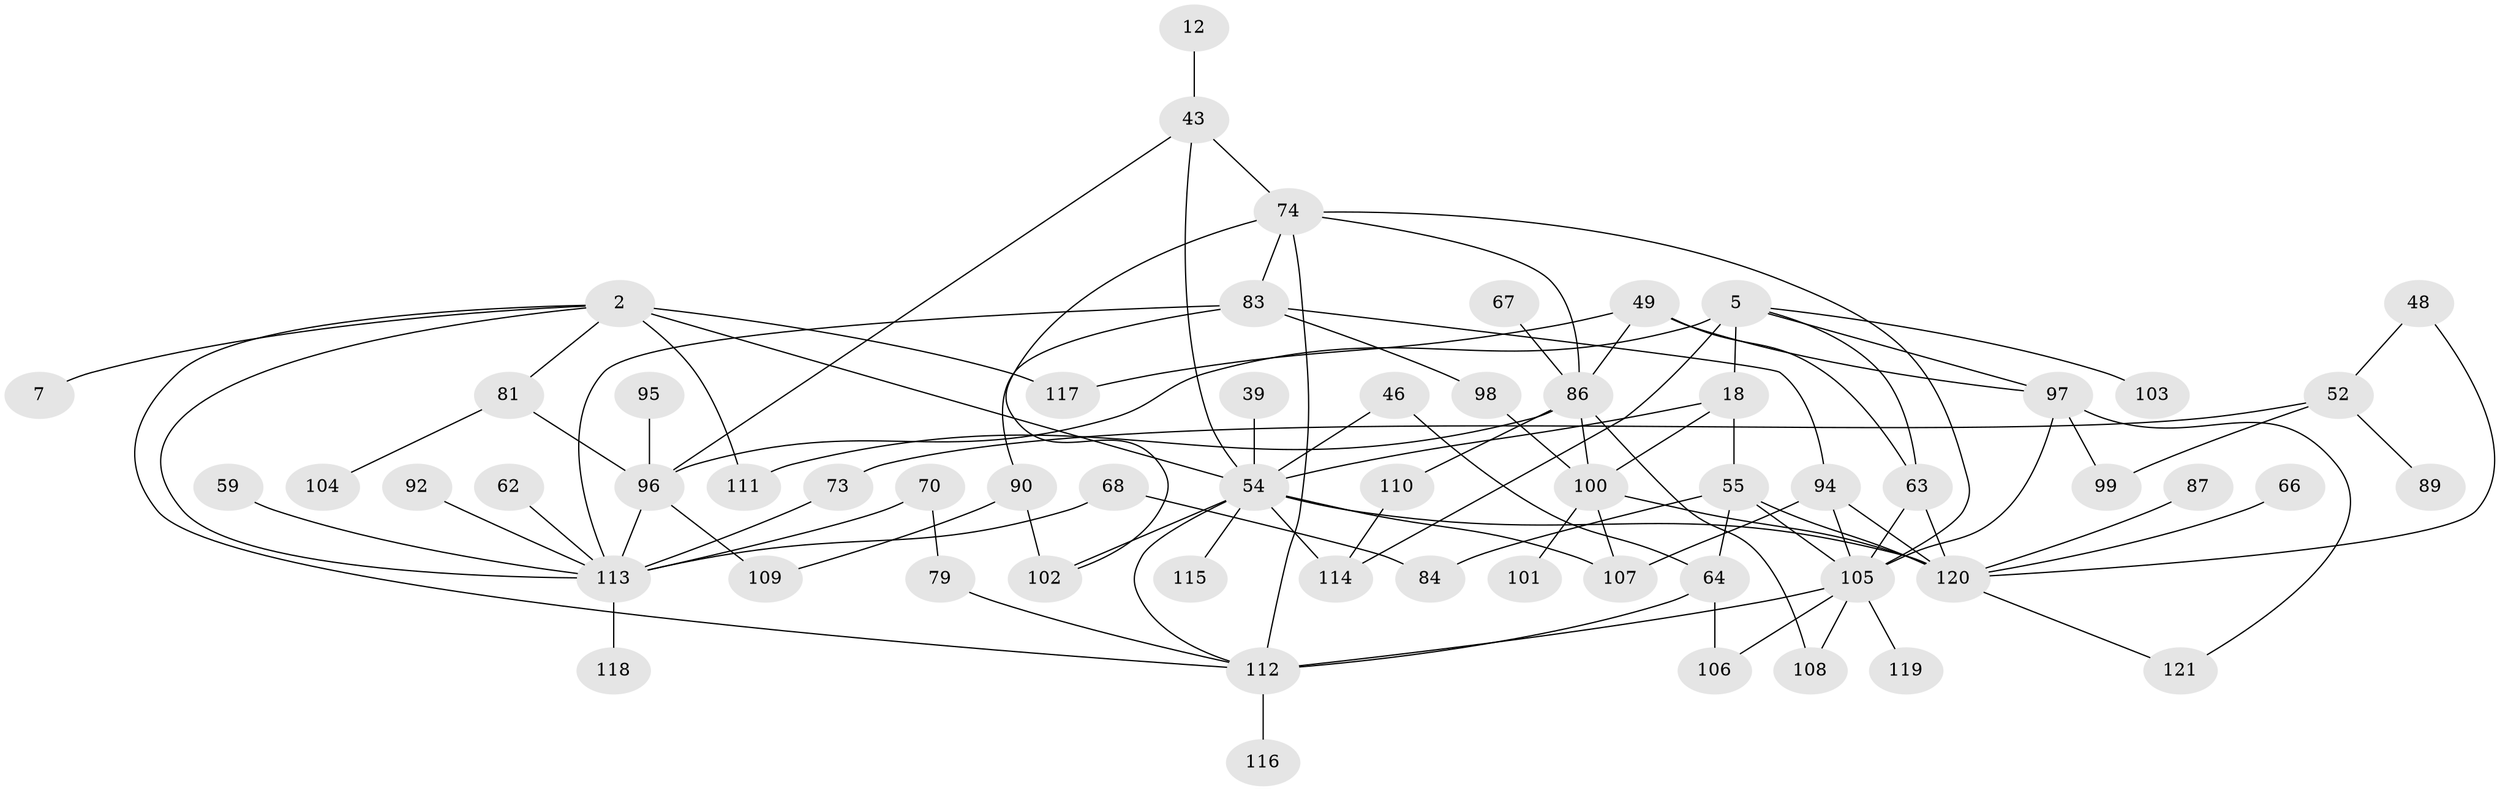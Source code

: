// original degree distribution, {6: 0.049586776859504134, 8: 0.008264462809917356, 3: 0.2644628099173554, 4: 0.09917355371900827, 7: 0.01652892561983471, 5: 0.06611570247933884, 1: 0.21487603305785125, 2: 0.2809917355371901}
// Generated by graph-tools (version 1.1) at 2025/46/03/04/25 21:46:00]
// undirected, 60 vertices, 96 edges
graph export_dot {
graph [start="1"]
  node [color=gray90,style=filled];
  2;
  5;
  7;
  12;
  18 [super="+3"];
  39;
  43 [super="+6"];
  46;
  48;
  49;
  52;
  54 [super="+32+11+4+9"];
  55 [super="+25"];
  59;
  62;
  63 [super="+45"];
  64 [super="+40"];
  66;
  67;
  68;
  70;
  73;
  74 [super="+21+28"];
  79;
  81;
  83 [super="+34+50"];
  84;
  86 [super="+77+56"];
  87;
  89;
  90;
  92;
  94;
  95;
  96 [super="+33+51+85"];
  97 [super="+29"];
  98;
  99;
  100 [super="+53+61+76"];
  101;
  102 [super="+60+93"];
  103;
  104;
  105 [super="+80+88+82"];
  106;
  107 [super="+41"];
  108;
  109 [super="+78"];
  110;
  111;
  112 [super="+27+44+71+91"];
  113 [super="+23+57"];
  114;
  115;
  116;
  117;
  118;
  119;
  120 [super="+15+69"];
  121 [super="+42"];
  2 -- 7;
  2 -- 81;
  2 -- 111;
  2 -- 117;
  2 -- 112;
  2 -- 54 [weight=2];
  2 -- 113;
  5 -- 97;
  5 -- 103;
  5 -- 18 [weight=2];
  5 -- 114;
  5 -- 63;
  5 -- 96;
  12 -- 43;
  18 -- 55 [weight=2];
  18 -- 54;
  18 -- 100;
  39 -- 54;
  43 -- 74 [weight=2];
  43 -- 96;
  43 -- 54;
  46 -- 54;
  46 -- 64;
  48 -- 52;
  48 -- 120;
  49 -- 86;
  49 -- 117;
  49 -- 63;
  49 -- 97;
  52 -- 73;
  52 -- 89;
  52 -- 99;
  54 -- 114;
  54 -- 115;
  54 -- 120 [weight=2];
  54 -- 107;
  54 -- 102;
  54 -- 112;
  55 -- 84;
  55 -- 120;
  55 -- 64;
  55 -- 105;
  59 -- 113;
  62 -- 113;
  63 -- 120 [weight=2];
  63 -- 105;
  64 -- 112;
  64 -- 106;
  66 -- 120;
  67 -- 86;
  68 -- 84;
  68 -- 113;
  70 -- 79;
  70 -- 113;
  73 -- 113;
  74 -- 102;
  74 -- 83;
  74 -- 86 [weight=2];
  74 -- 105;
  74 -- 112;
  79 -- 112;
  81 -- 104;
  81 -- 96;
  83 -- 98;
  83 -- 90;
  83 -- 94;
  83 -- 113;
  86 -- 110;
  86 -- 111;
  86 -- 100;
  86 -- 108;
  87 -- 120;
  90 -- 109;
  90 -- 102;
  92 -- 113;
  94 -- 107 [weight=2];
  94 -- 120 [weight=2];
  94 -- 105;
  95 -- 96;
  96 -- 113 [weight=2];
  96 -- 109;
  97 -- 99;
  97 -- 121;
  97 -- 105;
  98 -- 100;
  100 -- 107;
  100 -- 120;
  100 -- 101;
  105 -- 106;
  105 -- 108;
  105 -- 112 [weight=2];
  105 -- 119;
  110 -- 114;
  112 -- 116;
  113 -- 118;
  120 -- 121;
}

